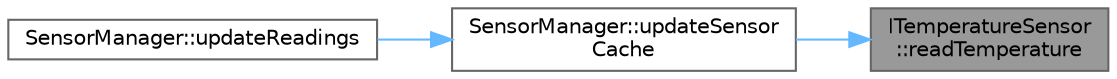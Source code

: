 digraph "ITemperatureSensor::readTemperature"
{
 // LATEX_PDF_SIZE
  bgcolor="transparent";
  edge [fontname=Helvetica,fontsize=10,labelfontname=Helvetica,labelfontsize=10];
  node [fontname=Helvetica,fontsize=10,shape=box,height=0.2,width=0.4];
  rankdir="RL";
  Node1 [id="Node000001",label="ITemperatureSensor\l::readTemperature",height=0.2,width=0.4,color="gray40", fillcolor="grey60", style="filled", fontcolor="black",tooltip="Read current temperature from sensor."];
  Node1 -> Node2 [id="edge1_Node000001_Node000002",dir="back",color="steelblue1",style="solid",tooltip=" "];
  Node2 [id="Node000002",label="SensorManager::updateSensor\lCache",height=0.2,width=0.4,color="grey40", fillcolor="white", style="filled",URL="$class_sensor_manager.html#aaa624bba75f0859b4581080aaf57778c",tooltip="Update readings for a single sensor."];
  Node2 -> Node3 [id="edge2_Node000002_Node000003",dir="back",color="steelblue1",style="solid",tooltip=" "];
  Node3 [id="Node000003",label="SensorManager::updateReadings",height=0.2,width=0.4,color="grey40", fillcolor="white", style="filled",URL="$class_sensor_manager.html#a571b6b763e7f41e4105f72d90cde9c18",tooltip="Update readings from all sensors."];
}
